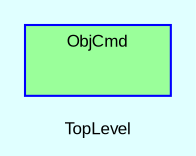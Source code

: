 digraph TopLevel {
    compound = true
    bgcolor = lightcyan1
    fontname = Arial
    fontsize = 8
    label = "TopLevel"
    node [
        fontname = Arial,
        fontsize = 8,
        color = black
    ]

    subgraph cluster_ObjCmd {
        fillcolor = palegreen1
        URL = "classes/ObjCmd.html"
        fontname = Arial
        color = blue
        label = "ObjCmd"
        style = filled
        ObjCmd [
            shape = plaintext,
            height = 0.01,
            width = 0.75,
            label = ""
        ]

    }

}

